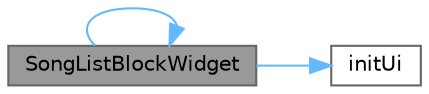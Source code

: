 digraph "SongListBlockWidget"
{
 // LATEX_PDF_SIZE
  bgcolor="transparent";
  edge [fontname=Helvetica,fontsize=10,labelfontname=Helvetica,labelfontsize=10];
  node [fontname=Helvetica,fontsize=10,shape=box,height=0.2,width=0.4];
  rankdir="LR";
  Node1 [id="Node000001",label="SongListBlockWidget",height=0.2,width=0.4,color="gray40", fillcolor="grey60", style="filled", fontcolor="black",tooltip="构造函数，初始化歌单块"];
  Node1 -> Node2 [id="edge1_Node000001_Node000002",color="steelblue1",style="solid",tooltip=" "];
  Node2 [id="Node000002",label="initUi",height=0.2,width=0.4,color="grey40", fillcolor="white", style="filled",URL="$class_song_list_block_widget.html#a92629d5d36c901e16896f80f1c48ad0a",tooltip="初始化界面"];
  Node1 -> Node1 [id="edge2_Node000001_Node000001",color="steelblue1",style="solid",tooltip=" "];
}
